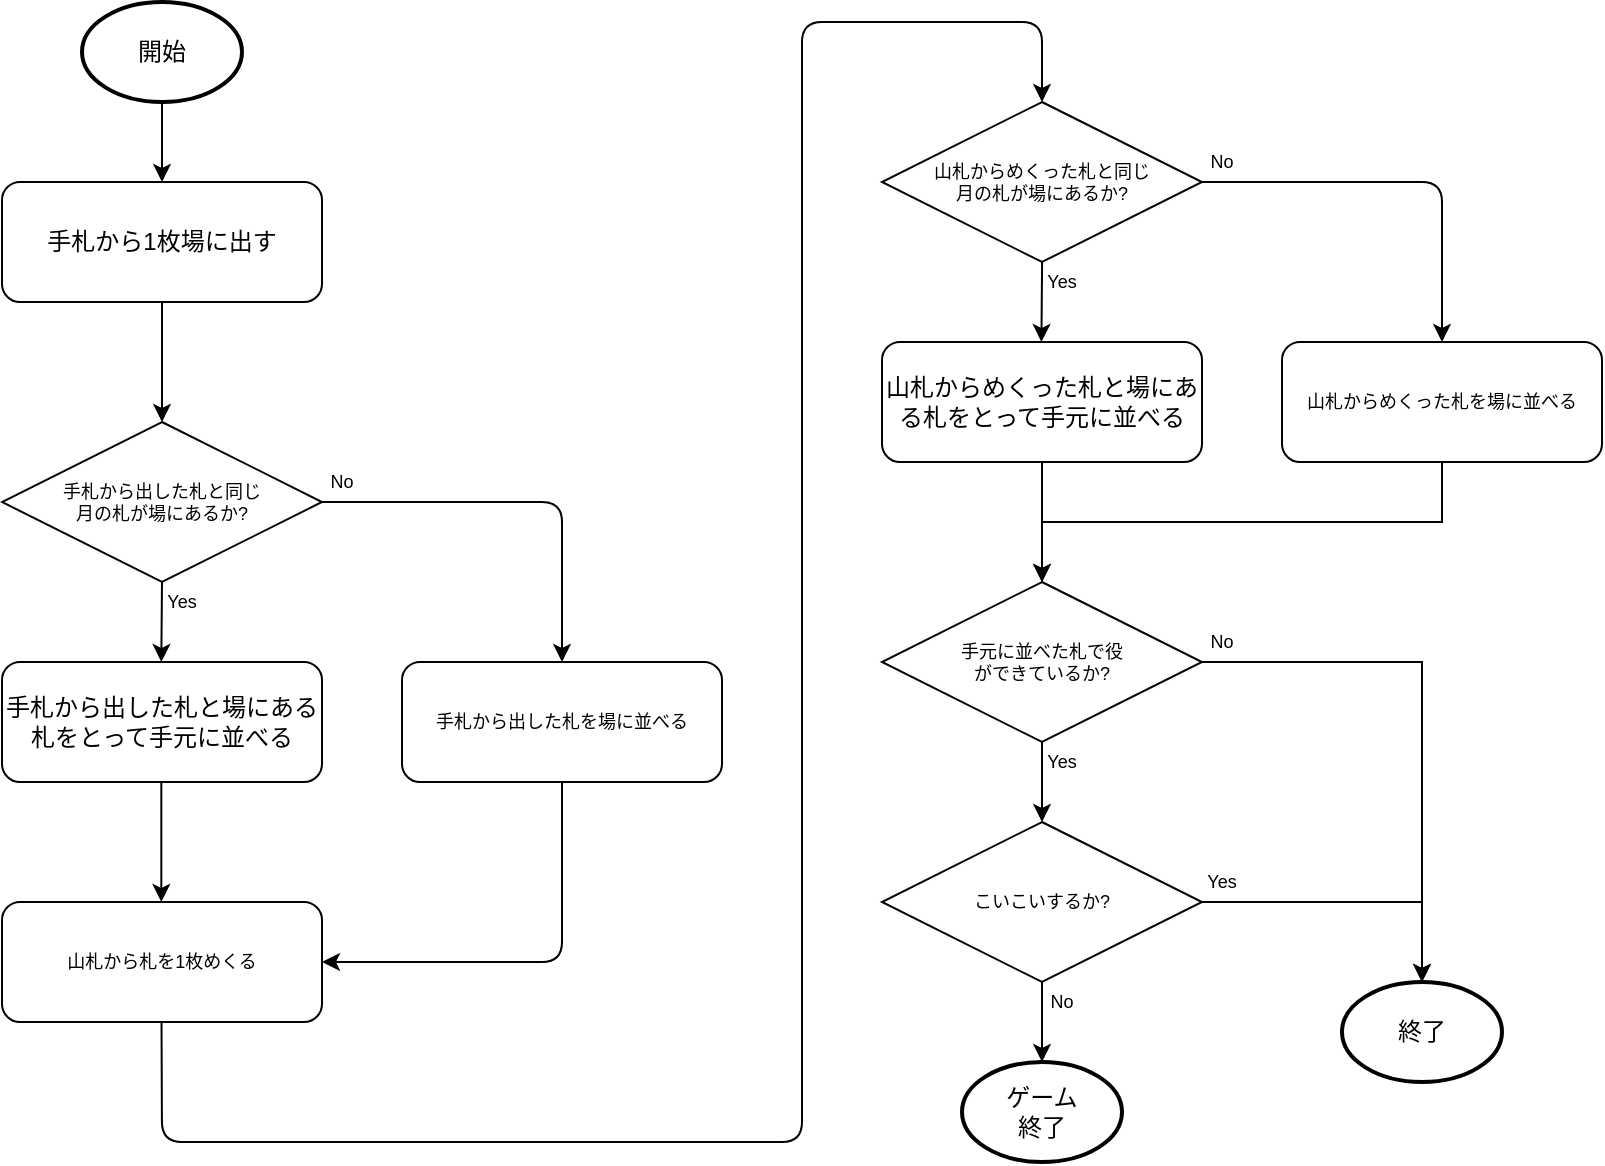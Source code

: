 <mxfile version="14.8.0" type="device"><diagram id="H5AvSooCjczRdeOrXWqe" name="Page-1"><mxGraphModel dx="1185" dy="643" grid="1" gridSize="10" guides="1" tooltips="1" connect="1" arrows="1" fold="1" page="1" pageScale="1" pageWidth="827" pageHeight="1169" math="0" shadow="0"><root><mxCell id="0"/><mxCell id="1" parent="0"/><mxCell id="F5BQQT8QzL2ZwFZWlTHt-2" value="開始" style="strokeWidth=2;html=1;shape=mxgraph.flowchart.start_1;whiteSpace=wrap;" vertex="1" parent="1"><mxGeometry x="160" y="150" width="80" height="50" as="geometry"/></mxCell><mxCell id="F5BQQT8QzL2ZwFZWlTHt-3" value="手札から1枚場に出す" style="rounded=1;whiteSpace=wrap;html=1;" vertex="1" parent="1"><mxGeometry x="120" y="240" width="160" height="60" as="geometry"/></mxCell><mxCell id="F5BQQT8QzL2ZwFZWlTHt-5" value="手札から出した札と同じ&lt;br&gt;月の札が場にあるか?" style="rhombus;whiteSpace=wrap;html=1;fontSize=9;" vertex="1" parent="1"><mxGeometry x="120" y="360" width="160" height="80" as="geometry"/></mxCell><mxCell id="F5BQQT8QzL2ZwFZWlTHt-6" value="手札から出した札と場にある札をとって手元に並べる" style="rounded=1;whiteSpace=wrap;html=1;" vertex="1" parent="1"><mxGeometry x="120" y="480" width="160" height="60" as="geometry"/></mxCell><mxCell id="F5BQQT8QzL2ZwFZWlTHt-7" value="山札から札を1枚めくる" style="rounded=1;whiteSpace=wrap;html=1;fontSize=9;" vertex="1" parent="1"><mxGeometry x="120" y="600" width="160" height="60" as="geometry"/></mxCell><mxCell id="F5BQQT8QzL2ZwFZWlTHt-8" value="山札からめくった札と同じ&lt;br&gt;月の札が場にあるか?" style="rhombus;whiteSpace=wrap;html=1;fontSize=9;" vertex="1" parent="1"><mxGeometry x="560" y="200" width="160" height="80" as="geometry"/></mxCell><mxCell id="F5BQQT8QzL2ZwFZWlTHt-31" style="edgeStyle=orthogonalEdgeStyle;rounded=0;orthogonalLoop=1;jettySize=auto;html=1;exitX=0.5;exitY=1;exitDx=0;exitDy=0;entryX=0.5;entryY=0;entryDx=0;entryDy=0;fontSize=9;" edge="1" parent="1" source="F5BQQT8QzL2ZwFZWlTHt-9" target="F5BQQT8QzL2ZwFZWlTHt-24"><mxGeometry relative="1" as="geometry"/></mxCell><mxCell id="F5BQQT8QzL2ZwFZWlTHt-9" value="山札からめくった札と場にある札をとって手元に並べる" style="rounded=1;whiteSpace=wrap;html=1;" vertex="1" parent="1"><mxGeometry x="560" y="320" width="160" height="60" as="geometry"/></mxCell><mxCell id="F5BQQT8QzL2ZwFZWlTHt-10" value="" style="endArrow=classic;html=1;fontSize=9;exitX=0.5;exitY=1;exitDx=0;exitDy=0;exitPerimeter=0;" edge="1" parent="1" source="F5BQQT8QzL2ZwFZWlTHt-2" target="F5BQQT8QzL2ZwFZWlTHt-3"><mxGeometry width="50" height="50" relative="1" as="geometry"><mxPoint x="370" y="440" as="sourcePoint"/><mxPoint x="420" y="320" as="targetPoint"/></mxGeometry></mxCell><mxCell id="F5BQQT8QzL2ZwFZWlTHt-11" value="" style="endArrow=classic;html=1;fontSize=9;exitX=0.5;exitY=1;exitDx=0;exitDy=0;" edge="1" parent="1" source="F5BQQT8QzL2ZwFZWlTHt-3" target="F5BQQT8QzL2ZwFZWlTHt-5"><mxGeometry width="50" height="50" relative="1" as="geometry"><mxPoint x="370" y="440" as="sourcePoint"/><mxPoint x="420" y="390" as="targetPoint"/></mxGeometry></mxCell><mxCell id="F5BQQT8QzL2ZwFZWlTHt-12" value="" style="endArrow=classic;html=1;fontSize=9;exitX=0.5;exitY=1;exitDx=0;exitDy=0;" edge="1" parent="1"><mxGeometry width="50" height="50" relative="1" as="geometry"><mxPoint x="199.66" y="540.0" as="sourcePoint"/><mxPoint x="199.66" y="600.0" as="targetPoint"/></mxGeometry></mxCell><mxCell id="F5BQQT8QzL2ZwFZWlTHt-13" value="" style="endArrow=classic;html=1;fontSize=9;" edge="1" parent="1"><mxGeometry width="50" height="50" relative="1" as="geometry"><mxPoint x="200" y="440" as="sourcePoint"/><mxPoint x="199.66" y="480" as="targetPoint"/></mxGeometry></mxCell><mxCell id="F5BQQT8QzL2ZwFZWlTHt-14" value="" style="endArrow=classic;html=1;fontSize=9;exitX=0.5;exitY=1;exitDx=0;exitDy=0;entryX=0.5;entryY=0;entryDx=0;entryDy=0;" edge="1" parent="1" target="F5BQQT8QzL2ZwFZWlTHt-8"><mxGeometry width="50" height="50" relative="1" as="geometry"><mxPoint x="199.76" y="660" as="sourcePoint"/><mxPoint x="199.76" y="720" as="targetPoint"/><Array as="points"><mxPoint x="200" y="720"/><mxPoint x="520" y="720"/><mxPoint x="520" y="320"/><mxPoint x="520" y="160"/><mxPoint x="640" y="160"/></Array></mxGeometry></mxCell><mxCell id="F5BQQT8QzL2ZwFZWlTHt-15" value="" style="endArrow=classic;html=1;fontSize=9;" edge="1" parent="1"><mxGeometry width="50" height="50" relative="1" as="geometry"><mxPoint x="640.05" y="280" as="sourcePoint"/><mxPoint x="639.71" y="320" as="targetPoint"/></mxGeometry></mxCell><mxCell id="F5BQQT8QzL2ZwFZWlTHt-18" value="手札から出した札を場に並べる" style="rounded=1;whiteSpace=wrap;html=1;fontSize=9;" vertex="1" parent="1"><mxGeometry x="320" y="480" width="160" height="60" as="geometry"/></mxCell><mxCell id="F5BQQT8QzL2ZwFZWlTHt-32" style="edgeStyle=orthogonalEdgeStyle;rounded=0;orthogonalLoop=1;jettySize=auto;html=1;exitX=0.5;exitY=1;exitDx=0;exitDy=0;entryX=0.5;entryY=0;entryDx=0;entryDy=0;fontSize=9;" edge="1" parent="1" source="F5BQQT8QzL2ZwFZWlTHt-19" target="F5BQQT8QzL2ZwFZWlTHt-24"><mxGeometry relative="1" as="geometry"/></mxCell><mxCell id="F5BQQT8QzL2ZwFZWlTHt-19" value="山札からめくった札を場に並べる" style="rounded=1;whiteSpace=wrap;html=1;fontSize=9;" vertex="1" parent="1"><mxGeometry x="760" y="320" width="160" height="60" as="geometry"/></mxCell><mxCell id="F5BQQT8QzL2ZwFZWlTHt-20" value="" style="endArrow=classic;html=1;fontSize=9;entryX=0.5;entryY=0;entryDx=0;entryDy=0;" edge="1" parent="1" target="F5BQQT8QzL2ZwFZWlTHt-18"><mxGeometry width="50" height="50" relative="1" as="geometry"><mxPoint x="280" y="400" as="sourcePoint"/><mxPoint x="330" y="350" as="targetPoint"/><Array as="points"><mxPoint x="400" y="400"/></Array></mxGeometry></mxCell><mxCell id="F5BQQT8QzL2ZwFZWlTHt-21" value="" style="endArrow=classic;html=1;fontSize=9;entryX=1;entryY=0.5;entryDx=0;entryDy=0;" edge="1" parent="1" target="F5BQQT8QzL2ZwFZWlTHt-7"><mxGeometry width="50" height="50" relative="1" as="geometry"><mxPoint x="400" y="540.0" as="sourcePoint"/><mxPoint x="520" y="620.0" as="targetPoint"/><Array as="points"><mxPoint x="400" y="630"/></Array></mxGeometry></mxCell><mxCell id="F5BQQT8QzL2ZwFZWlTHt-22" value="" style="endArrow=classic;html=1;fontSize=9;entryX=0.5;entryY=0;entryDx=0;entryDy=0;" edge="1" parent="1"><mxGeometry width="50" height="50" relative="1" as="geometry"><mxPoint x="720" y="240.0" as="sourcePoint"/><mxPoint x="840" y="320.0" as="targetPoint"/><Array as="points"><mxPoint x="840" y="240"/></Array></mxGeometry></mxCell><mxCell id="F5BQQT8QzL2ZwFZWlTHt-37" style="edgeStyle=orthogonalEdgeStyle;rounded=0;orthogonalLoop=1;jettySize=auto;html=1;exitX=1;exitY=0.5;exitDx=0;exitDy=0;entryX=0.5;entryY=0;entryDx=0;entryDy=0;entryPerimeter=0;fontSize=9;" edge="1" parent="1" source="F5BQQT8QzL2ZwFZWlTHt-24" target="F5BQQT8QzL2ZwFZWlTHt-35"><mxGeometry relative="1" as="geometry"/></mxCell><mxCell id="F5BQQT8QzL2ZwFZWlTHt-24" value="手元に並べた札で役&lt;br&gt;ができているか?" style="rhombus;whiteSpace=wrap;html=1;fontSize=9;" vertex="1" parent="1"><mxGeometry x="560" y="440" width="160" height="80" as="geometry"/></mxCell><mxCell id="F5BQQT8QzL2ZwFZWlTHt-25" value="Yes" style="text;html=1;strokeColor=none;fillColor=none;align=center;verticalAlign=middle;whiteSpace=wrap;rounded=0;fontSize=9;" vertex="1" parent="1"><mxGeometry x="190" y="440" width="40" height="20" as="geometry"/></mxCell><mxCell id="F5BQQT8QzL2ZwFZWlTHt-26" value="No" style="text;html=1;strokeColor=none;fillColor=none;align=center;verticalAlign=middle;whiteSpace=wrap;rounded=0;fontSize=9;" vertex="1" parent="1"><mxGeometry x="270" y="380" width="40" height="20" as="geometry"/></mxCell><mxCell id="F5BQQT8QzL2ZwFZWlTHt-27" value="Yes" style="text;html=1;strokeColor=none;fillColor=none;align=center;verticalAlign=middle;whiteSpace=wrap;rounded=0;fontSize=9;" vertex="1" parent="1"><mxGeometry x="630" y="280" width="40" height="20" as="geometry"/></mxCell><mxCell id="F5BQQT8QzL2ZwFZWlTHt-28" value="No" style="text;html=1;strokeColor=none;fillColor=none;align=center;verticalAlign=middle;whiteSpace=wrap;rounded=0;fontSize=9;" vertex="1" parent="1"><mxGeometry x="710" y="220" width="40" height="20" as="geometry"/></mxCell><mxCell id="F5BQQT8QzL2ZwFZWlTHt-34" style="edgeStyle=orthogonalEdgeStyle;rounded=0;orthogonalLoop=1;jettySize=auto;html=1;exitX=0.25;exitY=0;exitDx=0;exitDy=0;entryX=0.5;entryY=0;entryDx=0;entryDy=0;fontSize=9;" edge="1" parent="1" source="F5BQQT8QzL2ZwFZWlTHt-29" target="F5BQQT8QzL2ZwFZWlTHt-33"><mxGeometry relative="1" as="geometry"><Array as="points"><mxPoint x="640" y="540"/><mxPoint x="640" y="540"/></Array></mxGeometry></mxCell><mxCell id="F5BQQT8QzL2ZwFZWlTHt-29" value="Yes" style="text;html=1;strokeColor=none;fillColor=none;align=center;verticalAlign=middle;whiteSpace=wrap;rounded=0;fontSize=9;" vertex="1" parent="1"><mxGeometry x="630" y="520" width="40" height="20" as="geometry"/></mxCell><mxCell id="F5BQQT8QzL2ZwFZWlTHt-30" value="No" style="text;html=1;strokeColor=none;fillColor=none;align=center;verticalAlign=middle;whiteSpace=wrap;rounded=0;fontSize=9;" vertex="1" parent="1"><mxGeometry x="710" y="460" width="40" height="20" as="geometry"/></mxCell><mxCell id="F5BQQT8QzL2ZwFZWlTHt-40" style="edgeStyle=orthogonalEdgeStyle;rounded=0;orthogonalLoop=1;jettySize=auto;html=1;exitX=1;exitY=0.5;exitDx=0;exitDy=0;entryX=0.5;entryY=0;entryDx=0;entryDy=0;entryPerimeter=0;fontSize=9;" edge="1" parent="1" source="F5BQQT8QzL2ZwFZWlTHt-33" target="F5BQQT8QzL2ZwFZWlTHt-35"><mxGeometry relative="1" as="geometry"/></mxCell><mxCell id="F5BQQT8QzL2ZwFZWlTHt-42" style="edgeStyle=orthogonalEdgeStyle;rounded=0;orthogonalLoop=1;jettySize=auto;html=1;exitX=0.5;exitY=1;exitDx=0;exitDy=0;entryX=0.5;entryY=0;entryDx=0;entryDy=0;entryPerimeter=0;fontSize=9;" edge="1" parent="1" source="F5BQQT8QzL2ZwFZWlTHt-33" target="F5BQQT8QzL2ZwFZWlTHt-41"><mxGeometry relative="1" as="geometry"/></mxCell><mxCell id="F5BQQT8QzL2ZwFZWlTHt-33" value="こいこいするか?" style="rhombus;whiteSpace=wrap;html=1;fontSize=9;" vertex="1" parent="1"><mxGeometry x="560" y="560" width="160" height="80" as="geometry"/></mxCell><mxCell id="F5BQQT8QzL2ZwFZWlTHt-35" value="終了" style="strokeWidth=2;html=1;shape=mxgraph.flowchart.start_1;whiteSpace=wrap;" vertex="1" parent="1"><mxGeometry x="790" y="640" width="80" height="50" as="geometry"/></mxCell><mxCell id="F5BQQT8QzL2ZwFZWlTHt-41" value="ゲーム&lt;br&gt;終了" style="strokeWidth=2;html=1;shape=mxgraph.flowchart.start_1;whiteSpace=wrap;" vertex="1" parent="1"><mxGeometry x="600" y="680" width="80" height="50" as="geometry"/></mxCell><mxCell id="F5BQQT8QzL2ZwFZWlTHt-43" value="Yes" style="text;html=1;strokeColor=none;fillColor=none;align=center;verticalAlign=middle;whiteSpace=wrap;rounded=0;fontSize=9;" vertex="1" parent="1"><mxGeometry x="710" y="580" width="40" height="20" as="geometry"/></mxCell><mxCell id="F5BQQT8QzL2ZwFZWlTHt-44" value="No" style="text;html=1;strokeColor=none;fillColor=none;align=center;verticalAlign=middle;whiteSpace=wrap;rounded=0;fontSize=9;" vertex="1" parent="1"><mxGeometry x="630" y="640" width="40" height="20" as="geometry"/></mxCell></root></mxGraphModel></diagram></mxfile>